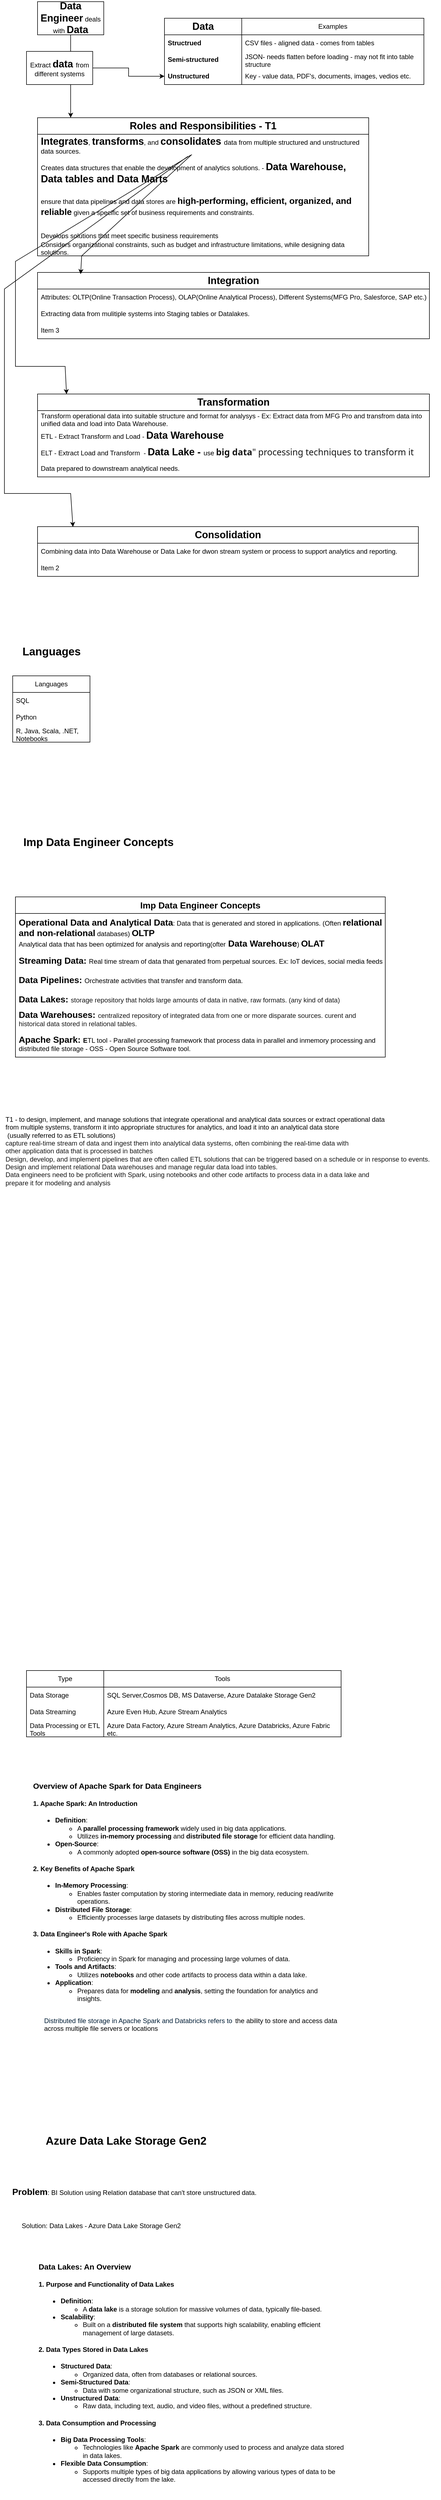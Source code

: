 <mxfile version="24.8.4">
  <diagram name="Page-1" id="YhIZirmxtG8EMKiJ8WyT">
    <mxGraphModel dx="1361" dy="699" grid="1" gridSize="10" guides="1" tooltips="1" connect="1" arrows="1" fold="1" page="1" pageScale="1" pageWidth="827" pageHeight="1169" math="0" shadow="0">
      <root>
        <mxCell id="0" />
        <mxCell id="1" parent="0" />
        <mxCell id="YhDnHm-8JCX_9w6hxJCG-3" value="" style="edgeStyle=orthogonalEdgeStyle;rounded=0;orthogonalLoop=1;jettySize=auto;html=1;" parent="1" source="YhDnHm-8JCX_9w6hxJCG-1" edge="1">
          <mxGeometry relative="1" as="geometry">
            <mxPoint x="140" y="270" as="targetPoint" />
          </mxGeometry>
        </mxCell>
        <mxCell id="YhDnHm-8JCX_9w6hxJCG-1" value="&lt;b&gt;&lt;font style=&quot;font-size: 18px;&quot;&gt;Data Engineer&lt;/font&gt;&lt;/b&gt; deals with &lt;b&gt;&lt;font style=&quot;font-size: 18px;&quot;&gt;Data&lt;/font&gt;&lt;/b&gt;" style="whiteSpace=wrap;html=1;" parent="1" vertex="1">
          <mxGeometry x="80" y="60" width="120" height="60" as="geometry" />
        </mxCell>
        <mxCell id="YhDnHm-8JCX_9w6hxJCG-4" value="&lt;b&gt;&lt;font style=&quot;font-size: 18px;&quot;&gt;Roles and Responsibilities - T1&lt;/font&gt;&lt;/b&gt;" style="swimlane;fontStyle=0;childLayout=stackLayout;horizontal=1;startSize=30;horizontalStack=0;resizeParent=1;resizeParentMax=0;resizeLast=0;collapsible=1;marginBottom=0;whiteSpace=wrap;html=1;" parent="1" vertex="1">
          <mxGeometry x="80" y="270" width="600" height="250" as="geometry" />
        </mxCell>
        <mxCell id="YhDnHm-8JCX_9w6hxJCG-5" value="&lt;b&gt;&lt;font style=&quot;font-size: 18px;&quot;&gt;Integrates&lt;/font&gt;&lt;/b&gt;, &lt;b&gt;&lt;font style=&quot;font-size: 18px;&quot;&gt;transforms&lt;/font&gt;&lt;/b&gt;, and &lt;b&gt;&lt;font style=&quot;font-size: 18px;&quot;&gt;consolidates &lt;/font&gt;&lt;/b&gt;data from multiple structured and unstructured data sources." style="text;strokeColor=none;fillColor=none;align=left;verticalAlign=middle;spacingLeft=4;spacingRight=4;overflow=hidden;points=[[0,0.5],[1,0.5]];portConstraint=eastwest;rotatable=0;whiteSpace=wrap;html=1;" parent="YhDnHm-8JCX_9w6hxJCG-4" vertex="1">
          <mxGeometry y="30" width="600" height="40" as="geometry" />
        </mxCell>
        <mxCell id="YhDnHm-8JCX_9w6hxJCG-6" value="Creates data structures that enable the development of analytics solutions. - &lt;b&gt;&lt;font style=&quot;font-size: 18px;&quot;&gt;Data Warehouse, Data tables and Data Marts&lt;/font&gt;&lt;/b&gt;" style="text;strokeColor=none;fillColor=none;align=left;verticalAlign=middle;spacingLeft=4;spacingRight=4;overflow=hidden;points=[[0,0.5],[1,0.5]];portConstraint=eastwest;rotatable=0;whiteSpace=wrap;html=1;" parent="YhDnHm-8JCX_9w6hxJCG-4" vertex="1">
          <mxGeometry y="70" width="600" height="60" as="geometry" />
        </mxCell>
        <mxCell id="YhDnHm-8JCX_9w6hxJCG-7" value="ensure that data pipelines and data stores are &lt;b&gt;&lt;font style=&quot;font-size: 16px;&quot;&gt;high-performing, efficient, organized, and reliable&lt;/font&gt;&lt;/b&gt;&amp;nbsp;given a specific set of business requirements and constraints." style="text;strokeColor=none;fillColor=none;align=left;verticalAlign=middle;spacingLeft=4;spacingRight=4;overflow=hidden;points=[[0,0.5],[1,0.5]];portConstraint=eastwest;rotatable=0;whiteSpace=wrap;html=1;" parent="YhDnHm-8JCX_9w6hxJCG-4" vertex="1">
          <mxGeometry y="130" width="600" height="60" as="geometry" />
        </mxCell>
        <mxCell id="YhDnHm-8JCX_9w6hxJCG-8" value="&#xa;Develops solutions that meet specific business requirements&#xa;&#xa;" style="text;strokeColor=none;fillColor=none;align=left;verticalAlign=middle;spacingLeft=4;spacingRight=4;overflow=hidden;points=[[0,0.5],[1,0.5]];portConstraint=eastwest;rotatable=0;whiteSpace=wrap;html=1;" parent="YhDnHm-8JCX_9w6hxJCG-4" vertex="1">
          <mxGeometry y="190" width="600" height="30" as="geometry" />
        </mxCell>
        <mxCell id="YhDnHm-8JCX_9w6hxJCG-9" value="Considers organizational constraints, such as budget and infrastructure limitations, while designing data solutions." style="text;strokeColor=none;fillColor=none;align=left;verticalAlign=middle;spacingLeft=4;spacingRight=4;overflow=hidden;points=[[0,0.5],[1,0.5]];portConstraint=eastwest;rotatable=0;whiteSpace=wrap;html=1;" parent="YhDnHm-8JCX_9w6hxJCG-4" vertex="1">
          <mxGeometry y="220" width="600" height="30" as="geometry" />
        </mxCell>
        <mxCell id="YhDnHm-8JCX_9w6hxJCG-19" value="" style="edgeStyle=orthogonalEdgeStyle;rounded=0;orthogonalLoop=1;jettySize=auto;html=1;" parent="1" source="YhDnHm-8JCX_9w6hxJCG-12" target="YhDnHm-8JCX_9w6hxJCG-18" edge="1">
          <mxGeometry relative="1" as="geometry" />
        </mxCell>
        <mxCell id="YhDnHm-8JCX_9w6hxJCG-12" value="&lt;span style=&quot;text-wrap-mode: nowrap;&quot;&gt;Extract&amp;nbsp;&lt;/span&gt;&lt;b style=&quot;text-wrap-mode: nowrap;&quot;&gt;&lt;font style=&quot;font-size: 18px;&quot;&gt;data&amp;nbsp;&lt;/font&gt;&lt;/b&gt;&lt;span style=&quot;text-wrap-mode: nowrap;&quot;&gt;from different systems&lt;/span&gt;" style="whiteSpace=wrap;html=1;" parent="1" vertex="1">
          <mxGeometry x="60" y="150" width="120" height="60" as="geometry" />
        </mxCell>
        <mxCell id="YhDnHm-8JCX_9w6hxJCG-15" value="&lt;b&gt;&lt;font style=&quot;font-size: 18px;&quot;&gt;Data&lt;/font&gt;&lt;/b&gt;" style="swimlane;fontStyle=0;childLayout=stackLayout;horizontal=1;startSize=30;horizontalStack=0;resizeParent=1;resizeParentMax=0;resizeLast=0;collapsible=1;marginBottom=0;whiteSpace=wrap;html=1;" parent="1" vertex="1">
          <mxGeometry x="310" y="90" width="140" height="120" as="geometry" />
        </mxCell>
        <mxCell id="YhDnHm-8JCX_9w6hxJCG-16" value="&lt;b&gt;Structrued&lt;/b&gt;" style="text;strokeColor=none;fillColor=none;align=left;verticalAlign=middle;spacingLeft=4;spacingRight=4;overflow=hidden;points=[[0,0.5],[1,0.5]];portConstraint=eastwest;rotatable=0;whiteSpace=wrap;html=1;" parent="YhDnHm-8JCX_9w6hxJCG-15" vertex="1">
          <mxGeometry y="30" width="140" height="30" as="geometry" />
        </mxCell>
        <mxCell id="YhDnHm-8JCX_9w6hxJCG-17" value="&lt;b&gt;Semi-structured&amp;nbsp;&lt;/b&gt;" style="text;strokeColor=none;fillColor=none;align=left;verticalAlign=middle;spacingLeft=4;spacingRight=4;overflow=hidden;points=[[0,0.5],[1,0.5]];portConstraint=eastwest;rotatable=0;whiteSpace=wrap;html=1;" parent="YhDnHm-8JCX_9w6hxJCG-15" vertex="1">
          <mxGeometry y="60" width="140" height="30" as="geometry" />
        </mxCell>
        <mxCell id="YhDnHm-8JCX_9w6hxJCG-18" value="&lt;b&gt;Unstructured&amp;nbsp;&lt;/b&gt;" style="text;strokeColor=none;fillColor=none;align=left;verticalAlign=middle;spacingLeft=4;spacingRight=4;overflow=hidden;points=[[0,0.5],[1,0.5]];portConstraint=eastwest;rotatable=0;whiteSpace=wrap;html=1;" parent="YhDnHm-8JCX_9w6hxJCG-15" vertex="1">
          <mxGeometry y="90" width="140" height="30" as="geometry" />
        </mxCell>
        <mxCell id="YhDnHm-8JCX_9w6hxJCG-20" value="Examples" style="swimlane;fontStyle=0;childLayout=stackLayout;horizontal=1;startSize=30;horizontalStack=0;resizeParent=1;resizeParentMax=0;resizeLast=0;collapsible=1;marginBottom=0;whiteSpace=wrap;html=1;" parent="1" vertex="1">
          <mxGeometry x="450" y="90" width="330" height="120" as="geometry" />
        </mxCell>
        <mxCell id="YhDnHm-8JCX_9w6hxJCG-21" value="CSV files - aligned data - comes from tables&amp;nbsp;" style="text;strokeColor=none;fillColor=none;align=left;verticalAlign=middle;spacingLeft=4;spacingRight=4;overflow=hidden;points=[[0,0.5],[1,0.5]];portConstraint=eastwest;rotatable=0;whiteSpace=wrap;html=1;" parent="YhDnHm-8JCX_9w6hxJCG-20" vertex="1">
          <mxGeometry y="30" width="330" height="30" as="geometry" />
        </mxCell>
        <mxCell id="YhDnHm-8JCX_9w6hxJCG-22" value="JSON- needs flatten before loading - may not fit into table structure" style="text;strokeColor=none;fillColor=none;align=left;verticalAlign=middle;spacingLeft=4;spacingRight=4;overflow=hidden;points=[[0,0.5],[1,0.5]];portConstraint=eastwest;rotatable=0;whiteSpace=wrap;html=1;" parent="YhDnHm-8JCX_9w6hxJCG-20" vertex="1">
          <mxGeometry y="60" width="330" height="30" as="geometry" />
        </mxCell>
        <mxCell id="YhDnHm-8JCX_9w6hxJCG-23" value="Key - value data, PDF&#39;s, documents, images, vedios etc." style="text;strokeColor=none;fillColor=none;align=left;verticalAlign=middle;spacingLeft=4;spacingRight=4;overflow=hidden;points=[[0,0.5],[1,0.5]];portConstraint=eastwest;rotatable=0;whiteSpace=wrap;html=1;" parent="YhDnHm-8JCX_9w6hxJCG-20" vertex="1">
          <mxGeometry y="90" width="330" height="30" as="geometry" />
        </mxCell>
        <mxCell id="YhDnHm-8JCX_9w6hxJCG-26" value="&lt;b&gt;&lt;font style=&quot;font-size: 18px;&quot;&gt;Integration&lt;/font&gt;&lt;/b&gt;" style="swimlane;fontStyle=0;childLayout=stackLayout;horizontal=1;startSize=30;horizontalStack=0;resizeParent=1;resizeParentMax=0;resizeLast=0;collapsible=1;marginBottom=0;whiteSpace=wrap;html=1;" parent="1" vertex="1">
          <mxGeometry x="80" y="550" width="710" height="120" as="geometry" />
        </mxCell>
        <mxCell id="YhDnHm-8JCX_9w6hxJCG-27" value="Attributes: OLTP(Online Transaction Process), OLAP(Online Analytical Process), Different Systems(MFG Pro, Salesforce, SAP etc.)" style="text;strokeColor=none;fillColor=none;align=left;verticalAlign=middle;spacingLeft=4;spacingRight=4;overflow=hidden;points=[[0,0.5],[1,0.5]];portConstraint=eastwest;rotatable=0;whiteSpace=wrap;html=1;" parent="YhDnHm-8JCX_9w6hxJCG-26" vertex="1">
          <mxGeometry y="30" width="710" height="30" as="geometry" />
        </mxCell>
        <mxCell id="YhDnHm-8JCX_9w6hxJCG-28" value="Extracting data from mulitiple systems into Staging tables or Datalakes." style="text;strokeColor=none;fillColor=none;align=left;verticalAlign=middle;spacingLeft=4;spacingRight=4;overflow=hidden;points=[[0,0.5],[1,0.5]];portConstraint=eastwest;rotatable=0;whiteSpace=wrap;html=1;" parent="YhDnHm-8JCX_9w6hxJCG-26" vertex="1">
          <mxGeometry y="60" width="710" height="30" as="geometry" />
        </mxCell>
        <mxCell id="YhDnHm-8JCX_9w6hxJCG-29" value="Item 3" style="text;strokeColor=none;fillColor=none;align=left;verticalAlign=middle;spacingLeft=4;spacingRight=4;overflow=hidden;points=[[0,0.5],[1,0.5]];portConstraint=eastwest;rotatable=0;whiteSpace=wrap;html=1;" parent="YhDnHm-8JCX_9w6hxJCG-26" vertex="1">
          <mxGeometry y="90" width="710" height="30" as="geometry" />
        </mxCell>
        <mxCell id="YhDnHm-8JCX_9w6hxJCG-31" value="" style="endArrow=classic;html=1;rounded=0;entryX=0.11;entryY=0.025;entryDx=0;entryDy=0;entryPerimeter=0;exitX=0.466;exitY=0.916;exitDx=0;exitDy=0;exitPerimeter=0;" parent="1" source="YhDnHm-8JCX_9w6hxJCG-5" target="YhDnHm-8JCX_9w6hxJCG-26" edge="1">
          <mxGeometry width="50" height="50" relative="1" as="geometry">
            <mxPoint x="390" y="410" as="sourcePoint" />
            <mxPoint x="440" y="360" as="targetPoint" />
            <Array as="points">
              <mxPoint x="160" y="520" />
            </Array>
          </mxGeometry>
        </mxCell>
        <mxCell id="YhDnHm-8JCX_9w6hxJCG-32" value="" style="endArrow=classic;html=1;rounded=0;exitX=0.463;exitY=0.94;exitDx=0;exitDy=0;exitPerimeter=0;entryX=0.074;entryY=0.002;entryDx=0;entryDy=0;entryPerimeter=0;" parent="1" source="YhDnHm-8JCX_9w6hxJCG-5" target="YhDnHm-8JCX_9w6hxJCG-34" edge="1">
          <mxGeometry width="50" height="50" relative="1" as="geometry">
            <mxPoint x="359" y="503" as="sourcePoint" />
            <mxPoint x="130" y="730" as="targetPoint" />
            <Array as="points">
              <mxPoint x="40" y="530" />
              <mxPoint x="40" y="720" />
              <mxPoint x="130" y="720" />
            </Array>
          </mxGeometry>
        </mxCell>
        <mxCell id="YhDnHm-8JCX_9w6hxJCG-33" value="" style="endArrow=classic;html=1;rounded=0;entryX=0.093;entryY=0.006;entryDx=0;entryDy=0;entryPerimeter=0;" parent="1" source="YhDnHm-8JCX_9w6hxJCG-5" target="YhDnHm-8JCX_9w6hxJCG-38" edge="1">
          <mxGeometry width="50" height="50" relative="1" as="geometry">
            <mxPoint x="360" y="390" as="sourcePoint" />
            <mxPoint x="142.72" y="1057.6" as="targetPoint" />
            <Array as="points">
              <mxPoint x="20" y="580" />
              <mxPoint x="20" y="950" />
              <mxPoint x="140" y="950" />
            </Array>
          </mxGeometry>
        </mxCell>
        <mxCell id="YhDnHm-8JCX_9w6hxJCG-34" value="&lt;b&gt;&lt;font style=&quot;font-size: 18px;&quot;&gt;Transformation&lt;/font&gt;&lt;/b&gt;" style="swimlane;fontStyle=0;childLayout=stackLayout;horizontal=1;startSize=30;horizontalStack=0;resizeParent=1;resizeParentMax=0;resizeLast=0;collapsible=1;marginBottom=0;whiteSpace=wrap;html=1;" parent="1" vertex="1">
          <mxGeometry x="80" y="770" width="710" height="150" as="geometry" />
        </mxCell>
        <mxCell id="YhDnHm-8JCX_9w6hxJCG-35" value="Transform operational data into suitable structure and format for analysys - Ex: Extract data from MFG Pro and transfrom data into unified data and load into Data Warehouse." style="text;strokeColor=none;fillColor=none;align=left;verticalAlign=middle;spacingLeft=4;spacingRight=4;overflow=hidden;points=[[0,0.5],[1,0.5]];portConstraint=eastwest;rotatable=0;whiteSpace=wrap;html=1;" parent="YhDnHm-8JCX_9w6hxJCG-34" vertex="1">
          <mxGeometry y="30" width="710" height="30" as="geometry" />
        </mxCell>
        <mxCell id="YhDnHm-8JCX_9w6hxJCG-36" value="ETL - Extract Transform and Load -&amp;nbsp;&lt;b&gt;&lt;font style=&quot;font-size: 18px;&quot;&gt;Data Warehouse&lt;/font&gt;&lt;/b&gt;" style="text;strokeColor=none;fillColor=none;align=left;verticalAlign=middle;spacingLeft=4;spacingRight=4;overflow=hidden;points=[[0,0.5],[1,0.5]];portConstraint=eastwest;rotatable=0;whiteSpace=wrap;html=1;" parent="YhDnHm-8JCX_9w6hxJCG-34" vertex="1">
          <mxGeometry y="60" width="710" height="30" as="geometry" />
        </mxCell>
        <mxCell id="YhDnHm-8JCX_9w6hxJCG-37" value="ELT - Extract Load and Transform&amp;nbsp; -&amp;nbsp;&lt;font style=&quot;&quot;&gt;&lt;b style=&quot;font-size: 18px;&quot;&gt;Data Lake - &lt;/b&gt;&lt;font style=&quot;font-size: 12px;&quot;&gt;use&amp;nbsp;&lt;/font&gt;&lt;/font&gt;&lt;span style=&quot;color: rgb(22, 22, 22); font-family: &amp;quot;Segoe UI&amp;quot;, SegoeUI, &amp;quot;Helvetica Neue&amp;quot;, Helvetica, Arial, sans-serif; font-size: 16px; background-color: rgb(255, 255, 255);&quot;&gt;&lt;b&gt;big data&lt;/b&gt;&quot; processing techniques to transform it&lt;/span&gt;" style="text;strokeColor=none;fillColor=none;align=left;verticalAlign=middle;spacingLeft=4;spacingRight=4;overflow=hidden;points=[[0,0.5],[1,0.5]];portConstraint=eastwest;rotatable=0;whiteSpace=wrap;html=1;" parent="YhDnHm-8JCX_9w6hxJCG-34" vertex="1">
          <mxGeometry y="90" width="710" height="30" as="geometry" />
        </mxCell>
        <mxCell id="YhDnHm-8JCX_9w6hxJCG-42" value="Data prepared to downstream analytical needs." style="text;strokeColor=none;fillColor=none;align=left;verticalAlign=middle;spacingLeft=4;spacingRight=4;overflow=hidden;points=[[0,0.5],[1,0.5]];portConstraint=eastwest;rotatable=0;whiteSpace=wrap;html=1;" parent="YhDnHm-8JCX_9w6hxJCG-34" vertex="1">
          <mxGeometry y="120" width="710" height="30" as="geometry" />
        </mxCell>
        <mxCell id="YhDnHm-8JCX_9w6hxJCG-38" value="&lt;b&gt;&lt;font style=&quot;font-size: 18px;&quot;&gt;Consolidation&lt;/font&gt;&lt;/b&gt;" style="swimlane;fontStyle=0;childLayout=stackLayout;horizontal=1;startSize=30;horizontalStack=0;resizeParent=1;resizeParentMax=0;resizeLast=0;collapsible=1;marginBottom=0;whiteSpace=wrap;html=1;" parent="1" vertex="1">
          <mxGeometry x="80" y="1010" width="690" height="90" as="geometry" />
        </mxCell>
        <mxCell id="YhDnHm-8JCX_9w6hxJCG-39" value="Combining data into Data Warehouse or Data Lake for dwon stream system or process to support analytics and reporting." style="text;strokeColor=none;fillColor=none;align=left;verticalAlign=middle;spacingLeft=4;spacingRight=4;overflow=hidden;points=[[0,0.5],[1,0.5]];portConstraint=eastwest;rotatable=0;whiteSpace=wrap;html=1;" parent="YhDnHm-8JCX_9w6hxJCG-38" vertex="1">
          <mxGeometry y="30" width="690" height="30" as="geometry" />
        </mxCell>
        <mxCell id="YhDnHm-8JCX_9w6hxJCG-40" value="Item 2" style="text;strokeColor=none;fillColor=none;align=left;verticalAlign=middle;spacingLeft=4;spacingRight=4;overflow=hidden;points=[[0,0.5],[1,0.5]];portConstraint=eastwest;rotatable=0;whiteSpace=wrap;html=1;" parent="YhDnHm-8JCX_9w6hxJCG-38" vertex="1">
          <mxGeometry y="60" width="690" height="30" as="geometry" />
        </mxCell>
        <mxCell id="YhDnHm-8JCX_9w6hxJCG-43" value="&lt;b&gt;&lt;font style=&quot;font-size: 20px;&quot;&gt;Languages&lt;/font&gt;&lt;/b&gt;" style="text;html=1;align=center;verticalAlign=middle;resizable=0;points=[];autosize=1;strokeColor=none;fillColor=none;" parent="1" vertex="1">
          <mxGeometry x="40" y="1215" width="130" height="40" as="geometry" />
        </mxCell>
        <mxCell id="YhDnHm-8JCX_9w6hxJCG-44" value="Languages" style="swimlane;fontStyle=0;childLayout=stackLayout;horizontal=1;startSize=30;horizontalStack=0;resizeParent=1;resizeParentMax=0;resizeLast=0;collapsible=1;marginBottom=0;whiteSpace=wrap;html=1;" parent="1" vertex="1">
          <mxGeometry x="35" y="1280" width="140" height="120" as="geometry" />
        </mxCell>
        <mxCell id="YhDnHm-8JCX_9w6hxJCG-45" value="SQL" style="text;strokeColor=none;fillColor=none;align=left;verticalAlign=middle;spacingLeft=4;spacingRight=4;overflow=hidden;points=[[0,0.5],[1,0.5]];portConstraint=eastwest;rotatable=0;whiteSpace=wrap;html=1;" parent="YhDnHm-8JCX_9w6hxJCG-44" vertex="1">
          <mxGeometry y="30" width="140" height="30" as="geometry" />
        </mxCell>
        <mxCell id="YhDnHm-8JCX_9w6hxJCG-46" value="Python" style="text;strokeColor=none;fillColor=none;align=left;verticalAlign=middle;spacingLeft=4;spacingRight=4;overflow=hidden;points=[[0,0.5],[1,0.5]];portConstraint=eastwest;rotatable=0;whiteSpace=wrap;html=1;" parent="YhDnHm-8JCX_9w6hxJCG-44" vertex="1">
          <mxGeometry y="60" width="140" height="30" as="geometry" />
        </mxCell>
        <mxCell id="YhDnHm-8JCX_9w6hxJCG-47" value="R, Java, Scala, .NET, Notebooks&amp;nbsp;" style="text;strokeColor=none;fillColor=none;align=left;verticalAlign=middle;spacingLeft=4;spacingRight=4;overflow=hidden;points=[[0,0.5],[1,0.5]];portConstraint=eastwest;rotatable=0;whiteSpace=wrap;html=1;" parent="YhDnHm-8JCX_9w6hxJCG-44" vertex="1">
          <mxGeometry y="90" width="140" height="30" as="geometry" />
        </mxCell>
        <mxCell id="YhDnHm-8JCX_9w6hxJCG-48" value="&lt;b&gt;&lt;font style=&quot;font-size: 16px;&quot;&gt;Imp Data Engineer Concepts&lt;/font&gt;&lt;/b&gt;" style="swimlane;fontStyle=0;childLayout=stackLayout;horizontal=1;startSize=30;horizontalStack=0;resizeParent=1;resizeParentMax=0;resizeLast=0;collapsible=1;marginBottom=0;whiteSpace=wrap;html=1;" parent="1" vertex="1">
          <mxGeometry x="40" y="1680" width="670" height="290" as="geometry" />
        </mxCell>
        <mxCell id="YhDnHm-8JCX_9w6hxJCG-49" value="&lt;b&gt;&lt;font style=&quot;font-size: 16px;&quot;&gt;Operational Data and Analytical Data&lt;/font&gt;&lt;/b&gt;: Data that is generated and stored in applications. (Often &lt;b&gt;&lt;font style=&quot;font-size: 16px;&quot;&gt;relational and non-relational&lt;/font&gt;&lt;/b&gt; databases) &lt;b&gt;&lt;font style=&quot;font-size: 16px;&quot;&gt;OLTP&lt;/font&gt;&lt;/b&gt;&lt;br&gt;Analytical data that has been optimized for analysis and reporting(ofter&lt;b&gt;&lt;font style=&quot;font-size: 16px;&quot;&gt; Data Warehouse&lt;/font&gt;&lt;/b&gt;) &lt;b&gt;&lt;font style=&quot;font-size: 16px;&quot;&gt;OLAT&lt;/font&gt;&lt;/b&gt;" style="text;strokeColor=none;fillColor=none;align=left;verticalAlign=middle;spacingLeft=4;spacingRight=4;overflow=hidden;points=[[0,0.5],[1,0.5]];portConstraint=eastwest;rotatable=0;whiteSpace=wrap;html=1;" parent="YhDnHm-8JCX_9w6hxJCG-48" vertex="1">
          <mxGeometry y="30" width="670" height="70" as="geometry" />
        </mxCell>
        <mxCell id="YhDnHm-8JCX_9w6hxJCG-50" value="&lt;font style=&quot;&quot;&gt;&lt;b style=&quot;font-size: 16px;&quot;&gt;Streaming Data: &lt;/b&gt;&lt;font style=&quot;font-size: 12px;&quot;&gt;Real time stream of data that genarated from perpetual sources. Ex: IoT devices, social media feeds&lt;/font&gt;&lt;/font&gt;" style="text;strokeColor=none;fillColor=none;align=left;verticalAlign=middle;spacingLeft=4;spacingRight=4;overflow=hidden;points=[[0,0.5],[1,0.5]];portConstraint=eastwest;rotatable=0;whiteSpace=wrap;html=1;" parent="YhDnHm-8JCX_9w6hxJCG-48" vertex="1">
          <mxGeometry y="100" width="670" height="30" as="geometry" />
        </mxCell>
        <mxCell id="YhDnHm-8JCX_9w6hxJCG-51" value="&lt;font style=&quot;&quot;&gt;&lt;b style=&quot;font-size: 16px;&quot;&gt;Data Pipelines: &lt;/b&gt;&lt;font style=&quot;font-size: 12px;&quot;&gt;Orchestrate activities that transfer and transform data.&lt;/font&gt;&lt;/font&gt;" style="text;strokeColor=none;fillColor=none;align=left;verticalAlign=middle;spacingLeft=4;spacingRight=4;overflow=hidden;points=[[0,0.5],[1,0.5]];portConstraint=eastwest;rotatable=0;whiteSpace=wrap;html=1;" parent="YhDnHm-8JCX_9w6hxJCG-48" vertex="1">
          <mxGeometry y="130" width="670" height="40" as="geometry" />
        </mxCell>
        <mxCell id="YhDnHm-8JCX_9w6hxJCG-54" value="&lt;b&gt;&lt;font style=&quot;font-size: 16px;&quot;&gt;Data Lakes:&amp;nbsp;&lt;/font&gt;&lt;/b&gt;&lt;span style=&quot;color: rgb(22, 22, 22); background-color: rgb(255, 255, 255);&quot;&gt;&lt;font style=&quot;font-size: 12px;&quot; face=&quot;Helvetica&quot;&gt;storage repository that holds large amounts of data in native, raw formats. (any kind of data)&lt;/font&gt;&lt;/span&gt;" style="text;strokeColor=none;fillColor=none;align=left;verticalAlign=middle;spacingLeft=4;spacingRight=4;overflow=hidden;points=[[0,0.5],[1,0.5]];portConstraint=eastwest;rotatable=0;whiteSpace=wrap;html=1;" parent="YhDnHm-8JCX_9w6hxJCG-48" vertex="1">
          <mxGeometry y="170" width="670" height="30" as="geometry" />
        </mxCell>
        <mxCell id="YhDnHm-8JCX_9w6hxJCG-55" value="&lt;font style=&quot;font-size: 16px;&quot;&gt;&lt;b&gt;Data Warehouses:&amp;nbsp;&lt;/b&gt;&lt;/font&gt;&lt;span style=&quot;color: rgb(22, 22, 22); background-color: rgb(255, 255, 255);&quot;&gt;&lt;font style=&quot;font-size: 12px;&quot;&gt;centralized repository of integrated data from one or more disparate sources. curent and historical data stored in relational tables.&lt;/font&gt;&lt;/span&gt;" style="text;strokeColor=none;fillColor=none;align=left;verticalAlign=middle;spacingLeft=4;spacingRight=4;overflow=hidden;points=[[0,0.5],[1,0.5]];portConstraint=eastwest;rotatable=0;whiteSpace=wrap;html=1;" parent="YhDnHm-8JCX_9w6hxJCG-48" vertex="1">
          <mxGeometry y="200" width="670" height="40" as="geometry" />
        </mxCell>
        <mxCell id="YhDnHm-8JCX_9w6hxJCG-56" value="&lt;font style=&quot;font-weight: bold; font-size: 16px;&quot;&gt;Apache Spark: &lt;/font&gt;&lt;font style=&quot;font-size: 12px;&quot;&gt;&lt;b&gt;E&lt;/b&gt;TL tool - Parallel processing framework that process data in parallel and inmemory processing and distributed file storage - OSS - Open Source Software tool.&lt;/font&gt;" style="text;strokeColor=none;fillColor=none;align=left;verticalAlign=middle;spacingLeft=4;spacingRight=4;overflow=hidden;points=[[0,0.5],[1,0.5]];portConstraint=eastwest;rotatable=0;whiteSpace=wrap;html=1;" parent="YhDnHm-8JCX_9w6hxJCG-48" vertex="1">
          <mxGeometry y="240" width="670" height="50" as="geometry" />
        </mxCell>
        <mxCell id="YhDnHm-8JCX_9w6hxJCG-53" value="&lt;b&gt;&lt;font style=&quot;font-size: 20px;&quot;&gt;Imp Data Engineer Concepts&lt;/font&gt;&lt;/b&gt;" style="text;html=1;align=center;verticalAlign=middle;resizable=0;points=[];autosize=1;strokeColor=none;fillColor=none;" parent="1" vertex="1">
          <mxGeometry x="40" y="1560" width="300" height="40" as="geometry" />
        </mxCell>
        <mxCell id="YhDnHm-8JCX_9w6hxJCG-58" value="&lt;div&gt;T1 - to design, implement, and manage solutions that integrate operational and analytical data sources or extract operational data&amp;nbsp;&lt;/div&gt;&lt;div&gt;from multiple systems, transform it into appropriate structures for analytics, and load it into an analytical data store&lt;/div&gt;&lt;div&gt;&amp;nbsp;(usually referred to as ETL solutions)&lt;br&gt;&lt;span style=&quot;color: rgb(22, 22, 22); text-wrap-mode: wrap; background-color: rgb(255, 255, 255);&quot;&gt;capture real-time stream of data and ingest them into analytical data systems, often combining the real-time data with&amp;nbsp;&lt;/span&gt;&lt;/div&gt;&lt;div&gt;&lt;span style=&quot;color: rgb(22, 22, 22); text-wrap-mode: wrap; background-color: rgb(255, 255, 255);&quot;&gt;other application&amp;nbsp;&lt;/span&gt;&lt;span style=&quot;background-color: rgb(255, 255, 255); color: rgb(22, 22, 22); text-wrap-mode: wrap;&quot;&gt;data that is processed in batches&lt;/span&gt;&lt;/div&gt;&lt;div&gt;&lt;span style=&quot;background-color: rgb(255, 255, 255); color: rgb(22, 22, 22); text-wrap-mode: wrap;&quot;&gt;Design, develop, and implement pipelines that are often called ETL solutions that can be triggered&amp;nbsp;&lt;/span&gt;&lt;span style=&quot;background-color: rgb(255, 255, 255); color: rgb(22, 22, 22); text-wrap-mode: wrap;&quot;&gt;&lt;font style=&quot;font-size: 12px;&quot;&gt;based on a schedule or in response to events.&lt;/font&gt;&lt;/span&gt;&lt;/div&gt;&lt;div&gt;&lt;span style=&quot;background-color: rgb(255, 255, 255);&quot;&gt;&lt;font style=&quot;&quot;&gt;&lt;font color=&quot;#161616&quot;&gt;&lt;span style=&quot;text-wrap-mode: wrap;&quot;&gt;Design and implement relational Data warehouses and manage regular data load into tables.&lt;/span&gt;&lt;/font&gt;&lt;br&gt;&lt;font color=&quot;#161616&quot;&gt;&lt;span style=&quot;text-wrap-mode: wrap;&quot;&gt;Data engineers need to be proficient with Spark, using notebooks and other code artifacts to process data in a data lake and&amp;nbsp;&lt;/span&gt;&lt;/font&gt;&lt;/font&gt;&lt;/span&gt;&lt;/div&gt;&lt;div&gt;&lt;span style=&quot;background-color: rgb(255, 255, 255);&quot;&gt;&lt;font style=&quot;&quot;&gt;&lt;font color=&quot;#161616&quot;&gt;&lt;span style=&quot;text-wrap-mode: wrap;&quot;&gt;prepare&amp;nbsp;&lt;/span&gt;&lt;/font&gt;&lt;/font&gt;&lt;/span&gt;&lt;span style=&quot;text-wrap-mode: wrap; color: rgb(22, 22, 22); background-color: rgb(255, 255, 255);&quot;&gt;it for modeling and analysis&lt;/span&gt;&lt;/div&gt;" style="text;html=1;align=left;verticalAlign=middle;resizable=0;points=[];autosize=1;strokeColor=none;fillColor=none;" parent="1" vertex="1">
          <mxGeometry x="20" y="2070" width="790" height="140" as="geometry" />
        </mxCell>
        <mxCell id="YhDnHm-8JCX_9w6hxJCG-59" value="" style="shape=image;verticalLabelPosition=bottom;labelBackgroundColor=default;verticalAlign=top;aspect=fixed;imageAspect=0;image=https://learn.microsoft.com/en-us/training/wwl-data-ai/introduction-to-data-engineering-azure/media/4-operational-analytical-data.png;" parent="1" vertex="1">
          <mxGeometry x="90" y="2290" width="300" height="209" as="geometry" />
        </mxCell>
        <mxCell id="YhDnHm-8JCX_9w6hxJCG-60" value="" style="shape=image;verticalLabelPosition=bottom;labelBackgroundColor=default;verticalAlign=top;aspect=fixed;imageAspect=0;image=https://learn.microsoft.com/en-us/training/wwl-data-ai/introduction-to-data-engineering-azure/media/3-data-engineering-azure.png;" parent="1" vertex="1">
          <mxGeometry x="60" y="2660" width="660" height="276.65" as="geometry" />
        </mxCell>
        <mxCell id="YhDnHm-8JCX_9w6hxJCG-61" value="Type" style="swimlane;fontStyle=0;childLayout=stackLayout;horizontal=1;startSize=30;horizontalStack=0;resizeParent=1;resizeParentMax=0;resizeLast=0;collapsible=1;marginBottom=0;whiteSpace=wrap;html=1;" parent="1" vertex="1">
          <mxGeometry x="60" y="3080" width="140" height="120" as="geometry" />
        </mxCell>
        <mxCell id="YhDnHm-8JCX_9w6hxJCG-62" value="Data Storage" style="text;strokeColor=none;fillColor=none;align=left;verticalAlign=middle;spacingLeft=4;spacingRight=4;overflow=hidden;points=[[0,0.5],[1,0.5]];portConstraint=eastwest;rotatable=0;whiteSpace=wrap;html=1;" parent="YhDnHm-8JCX_9w6hxJCG-61" vertex="1">
          <mxGeometry y="30" width="140" height="30" as="geometry" />
        </mxCell>
        <mxCell id="YhDnHm-8JCX_9w6hxJCG-63" value="Data Streaming" style="text;strokeColor=none;fillColor=none;align=left;verticalAlign=middle;spacingLeft=4;spacingRight=4;overflow=hidden;points=[[0,0.5],[1,0.5]];portConstraint=eastwest;rotatable=0;whiteSpace=wrap;html=1;" parent="YhDnHm-8JCX_9w6hxJCG-61" vertex="1">
          <mxGeometry y="60" width="140" height="30" as="geometry" />
        </mxCell>
        <mxCell id="YhDnHm-8JCX_9w6hxJCG-64" value="Data Processing or ETL Tools" style="text;strokeColor=none;fillColor=none;align=left;verticalAlign=middle;spacingLeft=4;spacingRight=4;overflow=hidden;points=[[0,0.5],[1,0.5]];portConstraint=eastwest;rotatable=0;whiteSpace=wrap;html=1;" parent="YhDnHm-8JCX_9w6hxJCG-61" vertex="1">
          <mxGeometry y="90" width="140" height="30" as="geometry" />
        </mxCell>
        <mxCell id="YhDnHm-8JCX_9w6hxJCG-65" value="Tools" style="swimlane;fontStyle=0;childLayout=stackLayout;horizontal=1;startSize=30;horizontalStack=0;resizeParent=1;resizeParentMax=0;resizeLast=0;collapsible=1;marginBottom=0;whiteSpace=wrap;html=1;" parent="1" vertex="1">
          <mxGeometry x="200" y="3080" width="430" height="120" as="geometry" />
        </mxCell>
        <mxCell id="YhDnHm-8JCX_9w6hxJCG-66" value="SQL Server,Cosmos DB, MS Dataverse, Azure Datalake Storage Gen2" style="text;strokeColor=none;fillColor=none;align=left;verticalAlign=middle;spacingLeft=4;spacingRight=4;overflow=hidden;points=[[0,0.5],[1,0.5]];portConstraint=eastwest;rotatable=0;whiteSpace=wrap;html=1;" parent="YhDnHm-8JCX_9w6hxJCG-65" vertex="1">
          <mxGeometry y="30" width="430" height="30" as="geometry" />
        </mxCell>
        <mxCell id="YhDnHm-8JCX_9w6hxJCG-67" value="Azure Even Hub, Azure Stream Analytics" style="text;strokeColor=none;fillColor=none;align=left;verticalAlign=middle;spacingLeft=4;spacingRight=4;overflow=hidden;points=[[0,0.5],[1,0.5]];portConstraint=eastwest;rotatable=0;whiteSpace=wrap;html=1;" parent="YhDnHm-8JCX_9w6hxJCG-65" vertex="1">
          <mxGeometry y="60" width="430" height="30" as="geometry" />
        </mxCell>
        <mxCell id="YhDnHm-8JCX_9w6hxJCG-68" value="Azure Data Factory, Azure Stream Analytics, Azure Databricks, Azure Fabric etc." style="text;strokeColor=none;fillColor=none;align=left;verticalAlign=middle;spacingLeft=4;spacingRight=4;overflow=hidden;points=[[0,0.5],[1,0.5]];portConstraint=eastwest;rotatable=0;whiteSpace=wrap;html=1;" parent="YhDnHm-8JCX_9w6hxJCG-65" vertex="1">
          <mxGeometry y="90" width="430" height="30" as="geometry" />
        </mxCell>
        <mxCell id="YhDnHm-8JCX_9w6hxJCG-69" value="&lt;h3&gt;Overview of Apache Spark for Data Engineers&lt;/h3&gt;&lt;h4&gt;1. &lt;strong&gt;Apache Spark: An Introduction&lt;/strong&gt;&lt;/h4&gt;&lt;ul&gt;&lt;li&gt;&lt;strong&gt;Definition&lt;/strong&gt;:&lt;ul&gt;&lt;li&gt;A &lt;strong&gt;parallel processing framework&lt;/strong&gt; widely used in big data applications.&lt;/li&gt;&lt;li&gt;Utilizes &lt;strong&gt;in-memory processing&lt;/strong&gt; and &lt;strong&gt;distributed file storage&lt;/strong&gt; for efficient data handling.&lt;/li&gt;&lt;/ul&gt;&lt;/li&gt;&lt;li&gt;&lt;strong&gt;Open-Source&lt;/strong&gt;:&lt;ul&gt;&lt;li&gt;A commonly adopted &lt;strong&gt;open-source software (OSS)&lt;/strong&gt; in the big data ecosystem.&lt;/li&gt;&lt;/ul&gt;&lt;/li&gt;&lt;/ul&gt;&lt;h4&gt;2. &lt;strong&gt;Key Benefits of Apache Spark&lt;/strong&gt;&lt;/h4&gt;&lt;ul&gt;&lt;li&gt;&lt;strong&gt;In-Memory Processing&lt;/strong&gt;:&lt;ul&gt;&lt;li&gt;Enables faster computation by storing intermediate data in memory, reducing read/write operations.&lt;/li&gt;&lt;/ul&gt;&lt;/li&gt;&lt;li&gt;&lt;strong&gt;Distributed File Storage&lt;/strong&gt;:&lt;ul&gt;&lt;li&gt;Efficiently processes large datasets by distributing files across multiple nodes.&lt;/li&gt;&lt;/ul&gt;&lt;/li&gt;&lt;/ul&gt;&lt;h4&gt;3. &lt;strong&gt;Data Engineer&#39;s Role with Apache Spark&lt;/strong&gt;&lt;/h4&gt;&lt;ul&gt;&lt;li&gt;&lt;strong&gt;Skills in Spark&lt;/strong&gt;:&lt;ul&gt;&lt;li&gt;Proficiency in Spark for managing and processing large volumes of data.&lt;/li&gt;&lt;/ul&gt;&lt;/li&gt;&lt;li&gt;&lt;strong&gt;Tools and Artifacts&lt;/strong&gt;:&lt;ul&gt;&lt;li&gt;Utilizes &lt;strong&gt;notebooks&lt;/strong&gt; and other code artifacts to process data within a data lake.&lt;/li&gt;&lt;/ul&gt;&lt;/li&gt;&lt;li&gt;&lt;strong&gt;Application&lt;/strong&gt;:&lt;ul&gt;&lt;li&gt;Prepares data for &lt;strong&gt;modeling&lt;/strong&gt; and &lt;strong&gt;analysis&lt;/strong&gt;, setting the foundation for analytics and insights.&lt;/li&gt;&lt;/ul&gt;&lt;/li&gt;&lt;/ul&gt;" style="text;whiteSpace=wrap;html=1;" parent="1" vertex="1">
          <mxGeometry x="70" y="3260" width="560" height="460" as="geometry" />
        </mxCell>
        <mxCell id="YhDnHm-8JCX_9w6hxJCG-70" value="&lt;font style=&quot;font-size: 12px;&quot;&gt;&lt;span style=&quot;color: rgb(0, 29, 53); font-family: &amp;quot;Google Sans&amp;quot;, Arial, sans-serif; font-style: normal; font-variant-ligatures: normal; font-variant-caps: normal; font-weight: 400; letter-spacing: normal; orphans: 2; text-align: start; text-indent: 0px; text-transform: none; widows: 2; word-spacing: 0px; -webkit-text-stroke-width: 0px; white-space: normal; background-color: rgb(255, 255, 255); text-decoration-thickness: initial; text-decoration-style: initial; text-decoration-color: initial; float: none; display: inline !important;&quot;&gt;Distributed file storage in Apache Spark and Databricks refers to&amp;nbsp;&lt;/span&gt;&lt;mark class=&quot;QVRyCf&quot; style=&quot;background: var(--m3c22); color: inherit; border-radius: 4px; font-weight: 500; padding: 0px 2px; font-family: &amp;quot;Google Sans&amp;quot;, Arial, sans-serif; font-style: normal; font-variant-ligatures: normal; font-variant-caps: normal; letter-spacing: normal; orphans: 2; text-align: start; text-indent: 0px; text-transform: none; widows: 2; word-spacing: 0px; -webkit-text-stroke-width: 0px; white-space: normal; text-decoration-thickness: initial; text-decoration-style: initial; text-decoration-color: initial;&quot;&gt;the ability to store and access data across multiple file servers or locations&lt;/mark&gt;&lt;/font&gt;" style="text;whiteSpace=wrap;html=1;" parent="1" vertex="1">
          <mxGeometry x="90" y="3700" width="560" height="40" as="geometry" />
        </mxCell>
        <mxCell id="M7AG7lGxA6wFCGQZ4ymq-1" value="&lt;b&gt;&lt;font style=&quot;font-size: 20px;&quot;&gt;Azure Data Lake Storage Gen2&lt;/font&gt;&lt;/b&gt;" style="text;html=1;align=center;verticalAlign=middle;resizable=0;points=[];autosize=1;strokeColor=none;fillColor=none;" vertex="1" parent="1">
          <mxGeometry x="85" y="3910" width="310" height="40" as="geometry" />
        </mxCell>
        <mxCell id="M7AG7lGxA6wFCGQZ4ymq-2" value="&lt;b&gt;&lt;font style=&quot;font-size: 16px;&quot;&gt;Problem&lt;/font&gt;&lt;/b&gt;: BI Solution using Relation database that can&#39;t store unstructured data." style="text;html=1;align=center;verticalAlign=middle;resizable=0;points=[];autosize=1;strokeColor=none;fillColor=none;" vertex="1" parent="1">
          <mxGeometry x="20" y="4008" width="470" height="30" as="geometry" />
        </mxCell>
        <mxCell id="M7AG7lGxA6wFCGQZ4ymq-3" value="Solution: Data Lakes - Azure Data Lake Storage Gen2" style="text;html=1;align=center;verticalAlign=middle;resizable=0;points=[];autosize=1;strokeColor=none;fillColor=none;" vertex="1" parent="1">
          <mxGeometry x="40" y="4070" width="310" height="30" as="geometry" />
        </mxCell>
        <mxCell id="M7AG7lGxA6wFCGQZ4ymq-4" value="&lt;h3&gt;Data Lakes: An Overview&lt;/h3&gt;&lt;h4&gt;1. &lt;strong&gt;Purpose and Functionality of Data Lakes&lt;/strong&gt;&lt;/h4&gt;&lt;ul&gt;&lt;li&gt;&lt;strong&gt;Definition&lt;/strong&gt;:&lt;ul&gt;&lt;li&gt;A &lt;strong&gt;data lake&lt;/strong&gt; is a storage solution for massive volumes of data, typically file-based.&lt;/li&gt;&lt;/ul&gt;&lt;/li&gt;&lt;li&gt;&lt;strong&gt;Scalability&lt;/strong&gt;:&lt;ul&gt;&lt;li&gt;Built on a &lt;strong&gt;distributed file system&lt;/strong&gt; that supports high scalability, enabling efficient management of large datasets.&lt;/li&gt;&lt;/ul&gt;&lt;/li&gt;&lt;/ul&gt;&lt;h4&gt;2. &lt;strong&gt;Data Types Stored in Data Lakes&lt;/strong&gt;&lt;/h4&gt;&lt;ul&gt;&lt;li&gt;&lt;strong&gt;Structured Data&lt;/strong&gt;:&lt;ul&gt;&lt;li&gt;Organized data, often from databases or relational sources.&lt;/li&gt;&lt;/ul&gt;&lt;/li&gt;&lt;li&gt;&lt;strong&gt;Semi-Structured Data&lt;/strong&gt;:&lt;ul&gt;&lt;li&gt;Data with some organizational structure, such as JSON or XML files.&lt;/li&gt;&lt;/ul&gt;&lt;/li&gt;&lt;li&gt;&lt;strong&gt;Unstructured Data&lt;/strong&gt;:&lt;ul&gt;&lt;li&gt;Raw data, including text, audio, and video files, without a predefined structure.&lt;/li&gt;&lt;/ul&gt;&lt;/li&gt;&lt;/ul&gt;&lt;h4&gt;3. &lt;strong&gt;Data Consumption and Processing&lt;/strong&gt;&lt;/h4&gt;&lt;ul&gt;&lt;li&gt;&lt;strong&gt;Big Data Processing Tools&lt;/strong&gt;:&lt;ul&gt;&lt;li&gt;Technologies like &lt;strong&gt;Apache Spark&lt;/strong&gt; are commonly used to process and analyze data stored in data lakes.&lt;/li&gt;&lt;/ul&gt;&lt;/li&gt;&lt;li&gt;&lt;strong&gt;Flexible Data Consumption&lt;/strong&gt;:&lt;ul&gt;&lt;li&gt;Supports multiple types of big data applications by allowing various types of data to be accessed directly from the lake.&lt;/li&gt;&lt;/ul&gt;&lt;/li&gt;&lt;/ul&gt;" style="text;whiteSpace=wrap;html=1;" vertex="1" parent="1">
          <mxGeometry x="80" y="4130" width="560" height="450" as="geometry" />
        </mxCell>
      </root>
    </mxGraphModel>
  </diagram>
</mxfile>
